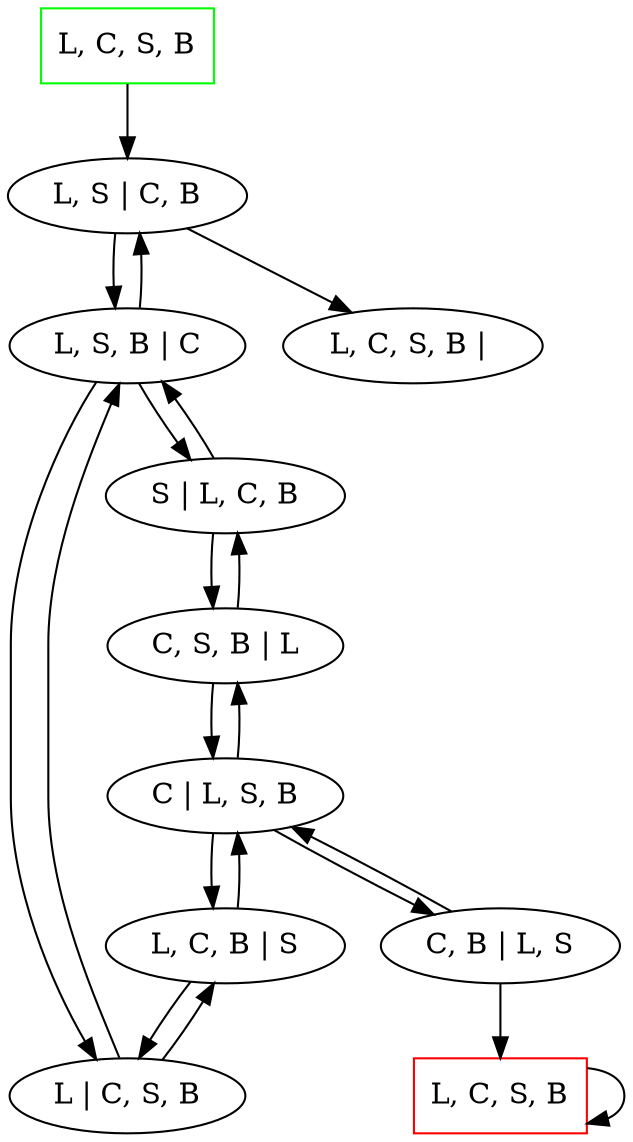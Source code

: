 digraph sceautest {
	initial [label="L, C, S, B" color=green shape=box]
	final [label="L, C, S, B" color=red shape=box]
	initial -> "L, S | C, B"
	"C, B | L, S" -> final
	"L, S | C, B" -> "L, S, B | C"
	"L, C, B | S" -> "C | L, S, B"
	"L, C, B | S" -> "L | C, S, B"
	"C, S, B | L" -> "S | L, C, B"
	"C, S, B | L" -> "C | L, S, B"
	"L, S, B | C" -> "S | L, C, B"
	"L, S, B | C" -> "L | C, S, B"
	"L, S, B | C" -> "L, S | C, B"
	"C, B | L, S" -> "C | L, S, B"
	"L, S | C, B" -> "L, C, S, B | "
	"C | L, S, B" -> "C, B | L, S"
	"C | L, S, B" -> "C, S, B | L"
	"C | L, S, B" -> "L, C, B | S"
	"L | C, S, B" -> "L, C, B | S"
	"L | C, S, B" -> "L, S, B | C"
	"S | L, C, B" -> "C, S, B | L"
	"S | L, C, B" -> "L, S, B | C"
	final -> final
}
